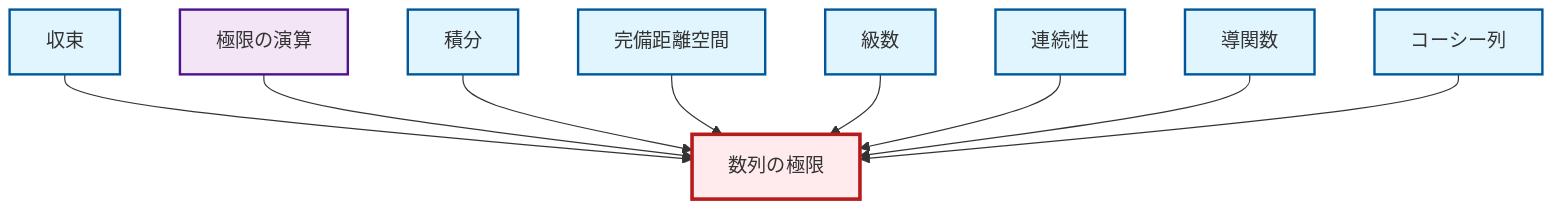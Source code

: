 graph TD
    classDef definition fill:#e1f5fe,stroke:#01579b,stroke-width:2px
    classDef theorem fill:#f3e5f5,stroke:#4a148c,stroke-width:2px
    classDef axiom fill:#fff3e0,stroke:#e65100,stroke-width:2px
    classDef example fill:#e8f5e9,stroke:#1b5e20,stroke-width:2px
    classDef current fill:#ffebee,stroke:#b71c1c,stroke-width:3px
    def-derivative["導関数"]:::definition
    def-continuity["連続性"]:::definition
    def-integral["積分"]:::definition
    def-cauchy-sequence["コーシー列"]:::definition
    thm-limit-arithmetic["極限の演算"]:::theorem
    def-series["級数"]:::definition
    def-limit["数列の極限"]:::definition
    def-convergence["収束"]:::definition
    def-complete-metric-space["完備距離空間"]:::definition
    def-convergence --> def-limit
    thm-limit-arithmetic --> def-limit
    def-integral --> def-limit
    def-complete-metric-space --> def-limit
    def-series --> def-limit
    def-continuity --> def-limit
    def-derivative --> def-limit
    def-cauchy-sequence --> def-limit
    class def-limit current